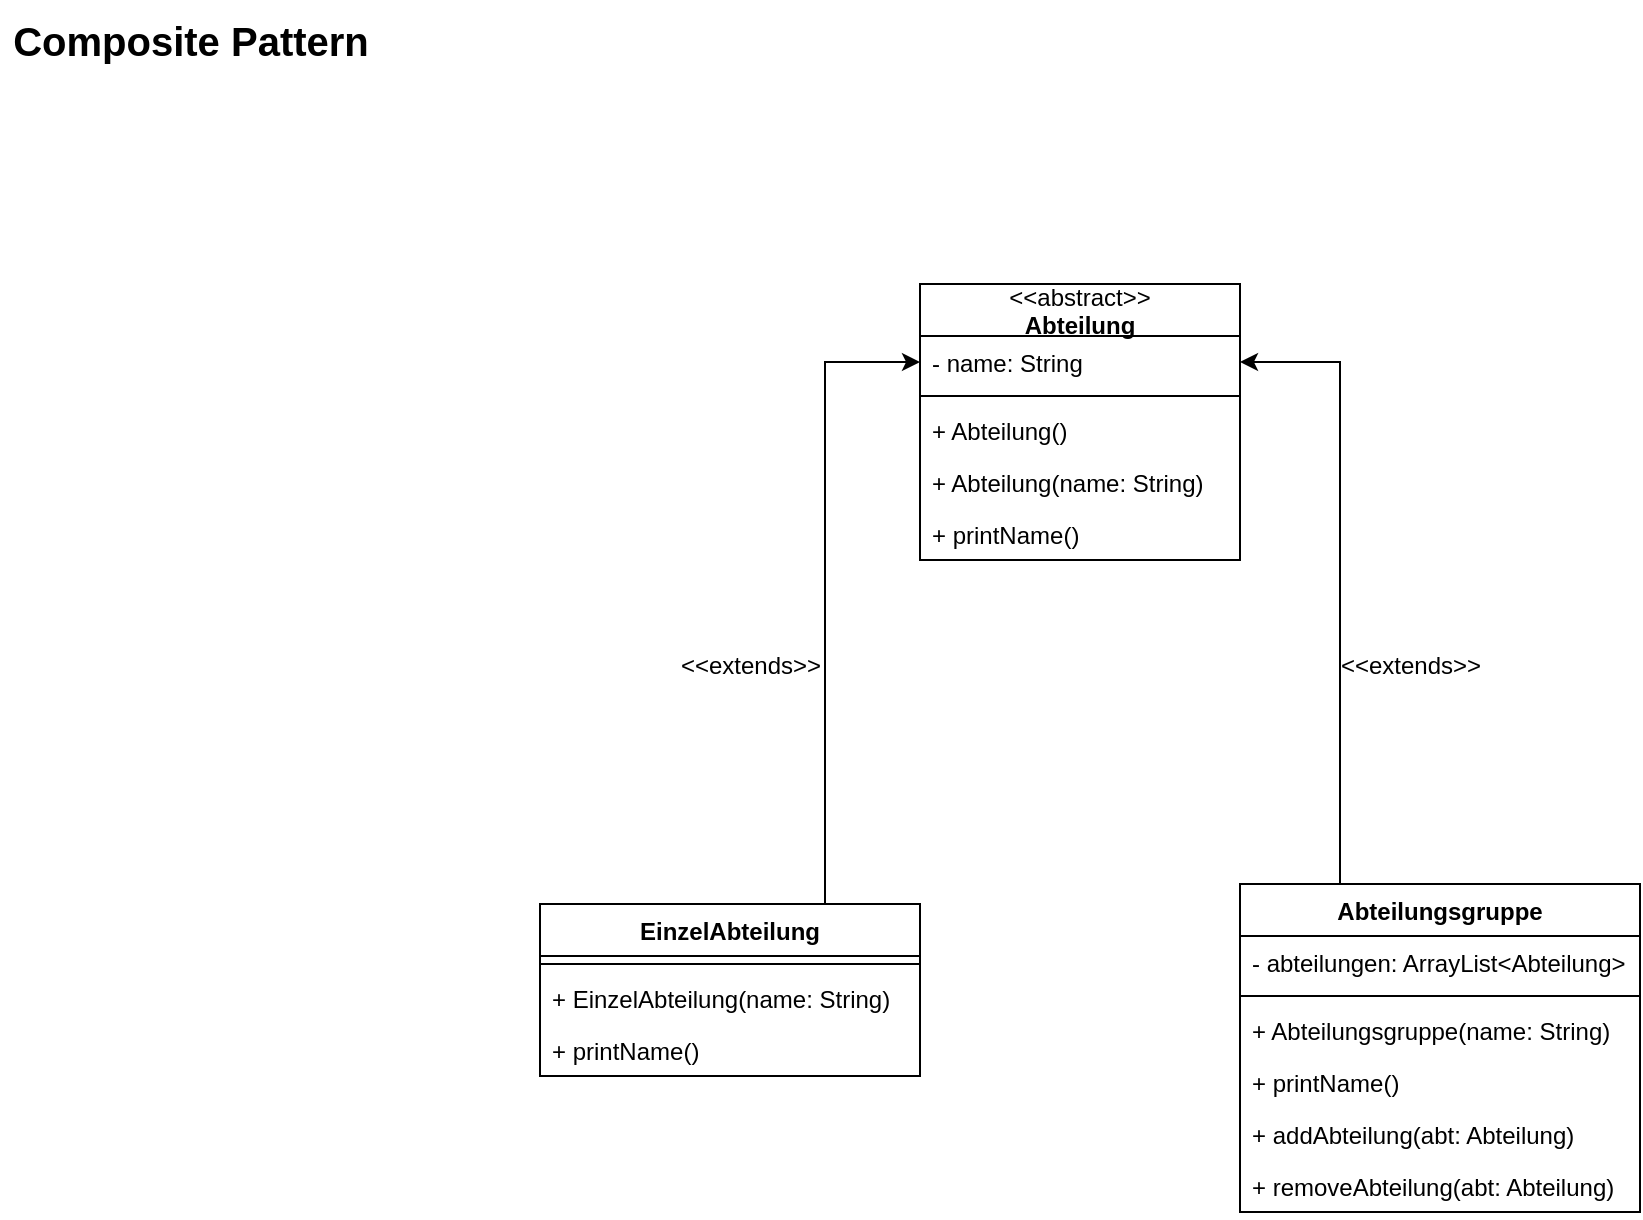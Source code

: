 <mxfile version="24.6.3" type="device">
  <diagram name="Seite-1" id="Gdo5BrBN5qU1cCgBd0hs">
    <mxGraphModel dx="2074" dy="1132" grid="1" gridSize="10" guides="1" tooltips="1" connect="1" arrows="1" fold="1" page="1" pageScale="1" pageWidth="1169" pageHeight="827" math="0" shadow="0">
      <root>
        <mxCell id="0" />
        <mxCell id="1" parent="0" />
        <mxCell id="2E2SBTIZgsDrEefbzJ-N-21" style="edgeStyle=orthogonalEdgeStyle;rounded=0;orthogonalLoop=1;jettySize=auto;html=1;exitX=0.75;exitY=0;exitDx=0;exitDy=0;entryX=0;entryY=0.5;entryDx=0;entryDy=0;" edge="1" parent="1" source="2E2SBTIZgsDrEefbzJ-N-1" target="2E2SBTIZgsDrEefbzJ-N-6">
          <mxGeometry relative="1" as="geometry" />
        </mxCell>
        <mxCell id="2E2SBTIZgsDrEefbzJ-N-1" value="EinzelAbteilung" style="swimlane;fontStyle=1;align=center;verticalAlign=top;childLayout=stackLayout;horizontal=1;startSize=26;horizontalStack=0;resizeParent=1;resizeParentMax=0;resizeLast=0;collapsible=1;marginBottom=0;whiteSpace=wrap;html=1;" vertex="1" parent="1">
          <mxGeometry x="310" y="492" width="190" height="86" as="geometry" />
        </mxCell>
        <mxCell id="2E2SBTIZgsDrEefbzJ-N-3" value="" style="line;strokeWidth=1;fillColor=none;align=left;verticalAlign=middle;spacingTop=-1;spacingLeft=3;spacingRight=3;rotatable=0;labelPosition=right;points=[];portConstraint=eastwest;strokeColor=inherit;" vertex="1" parent="2E2SBTIZgsDrEefbzJ-N-1">
          <mxGeometry y="26" width="190" height="8" as="geometry" />
        </mxCell>
        <mxCell id="2E2SBTIZgsDrEefbzJ-N-19" value="+ EinzelAbteilung(name: String)" style="text;strokeColor=none;fillColor=none;align=left;verticalAlign=top;spacingLeft=4;spacingRight=4;overflow=hidden;rotatable=0;points=[[0,0.5],[1,0.5]];portConstraint=eastwest;whiteSpace=wrap;html=1;" vertex="1" parent="2E2SBTIZgsDrEefbzJ-N-1">
          <mxGeometry y="34" width="190" height="26" as="geometry" />
        </mxCell>
        <mxCell id="2E2SBTIZgsDrEefbzJ-N-18" value="+ printName()" style="text;strokeColor=none;fillColor=none;align=left;verticalAlign=top;spacingLeft=4;spacingRight=4;overflow=hidden;rotatable=0;points=[[0,0.5],[1,0.5]];portConstraint=eastwest;whiteSpace=wrap;html=1;" vertex="1" parent="2E2SBTIZgsDrEefbzJ-N-1">
          <mxGeometry y="60" width="190" height="26" as="geometry" />
        </mxCell>
        <mxCell id="2E2SBTIZgsDrEefbzJ-N-5" value="&lt;div style=&quot;margin-top: -7px;&quot;&gt;&lt;span style=&quot;font-weight: normal;&quot;&gt;&amp;lt;&amp;lt;abstract&amp;gt;&amp;gt;&lt;/span&gt;&lt;/div&gt;Abteilung" style="swimlane;fontStyle=1;align=center;verticalAlign=top;childLayout=stackLayout;horizontal=1;startSize=26;horizontalStack=0;resizeParent=1;resizeParentMax=0;resizeLast=0;collapsible=1;marginBottom=0;whiteSpace=wrap;html=1;" vertex="1" parent="1">
          <mxGeometry x="500" y="182" width="160" height="138" as="geometry" />
        </mxCell>
        <mxCell id="2E2SBTIZgsDrEefbzJ-N-6" value="- name: String" style="text;strokeColor=none;fillColor=none;align=left;verticalAlign=top;spacingLeft=4;spacingRight=4;overflow=hidden;rotatable=0;points=[[0,0.5],[1,0.5]];portConstraint=eastwest;whiteSpace=wrap;html=1;" vertex="1" parent="2E2SBTIZgsDrEefbzJ-N-5">
          <mxGeometry y="26" width="160" height="26" as="geometry" />
        </mxCell>
        <mxCell id="2E2SBTIZgsDrEefbzJ-N-7" value="" style="line;strokeWidth=1;fillColor=none;align=left;verticalAlign=middle;spacingTop=-1;spacingLeft=3;spacingRight=3;rotatable=0;labelPosition=right;points=[];portConstraint=eastwest;strokeColor=inherit;" vertex="1" parent="2E2SBTIZgsDrEefbzJ-N-5">
          <mxGeometry y="52" width="160" height="8" as="geometry" />
        </mxCell>
        <mxCell id="2E2SBTIZgsDrEefbzJ-N-16" value="+ Abteilung()" style="text;strokeColor=none;fillColor=none;align=left;verticalAlign=top;spacingLeft=4;spacingRight=4;overflow=hidden;rotatable=0;points=[[0,0.5],[1,0.5]];portConstraint=eastwest;whiteSpace=wrap;html=1;" vertex="1" parent="2E2SBTIZgsDrEefbzJ-N-5">
          <mxGeometry y="60" width="160" height="26" as="geometry" />
        </mxCell>
        <mxCell id="2E2SBTIZgsDrEefbzJ-N-17" value="+ Abteilung(name: String)" style="text;strokeColor=none;fillColor=none;align=left;verticalAlign=top;spacingLeft=4;spacingRight=4;overflow=hidden;rotatable=0;points=[[0,0.5],[1,0.5]];portConstraint=eastwest;whiteSpace=wrap;html=1;" vertex="1" parent="2E2SBTIZgsDrEefbzJ-N-5">
          <mxGeometry y="86" width="160" height="26" as="geometry" />
        </mxCell>
        <mxCell id="2E2SBTIZgsDrEefbzJ-N-8" value="+ printName()" style="text;strokeColor=none;fillColor=none;align=left;verticalAlign=top;spacingLeft=4;spacingRight=4;overflow=hidden;rotatable=0;points=[[0,0.5],[1,0.5]];portConstraint=eastwest;whiteSpace=wrap;html=1;" vertex="1" parent="2E2SBTIZgsDrEefbzJ-N-5">
          <mxGeometry y="112" width="160" height="26" as="geometry" />
        </mxCell>
        <mxCell id="2E2SBTIZgsDrEefbzJ-N-20" style="edgeStyle=orthogonalEdgeStyle;rounded=0;orthogonalLoop=1;jettySize=auto;html=1;exitX=0.25;exitY=0;exitDx=0;exitDy=0;entryX=1;entryY=0.5;entryDx=0;entryDy=0;" edge="1" parent="1" source="2E2SBTIZgsDrEefbzJ-N-9" target="2E2SBTIZgsDrEefbzJ-N-6">
          <mxGeometry relative="1" as="geometry" />
        </mxCell>
        <mxCell id="2E2SBTIZgsDrEefbzJ-N-9" value="Abteilungsgruppe" style="swimlane;fontStyle=1;align=center;verticalAlign=top;childLayout=stackLayout;horizontal=1;startSize=26;horizontalStack=0;resizeParent=1;resizeParentMax=0;resizeLast=0;collapsible=1;marginBottom=0;whiteSpace=wrap;html=1;" vertex="1" parent="1">
          <mxGeometry x="660" y="482" width="200" height="164" as="geometry" />
        </mxCell>
        <mxCell id="2E2SBTIZgsDrEefbzJ-N-10" value="- abteilungen: ArrayList&amp;lt;Abteilung&amp;gt;" style="text;strokeColor=none;fillColor=none;align=left;verticalAlign=top;spacingLeft=4;spacingRight=4;overflow=hidden;rotatable=0;points=[[0,0.5],[1,0.5]];portConstraint=eastwest;whiteSpace=wrap;html=1;" vertex="1" parent="2E2SBTIZgsDrEefbzJ-N-9">
          <mxGeometry y="26" width="200" height="26" as="geometry" />
        </mxCell>
        <mxCell id="2E2SBTIZgsDrEefbzJ-N-11" value="" style="line;strokeWidth=1;fillColor=none;align=left;verticalAlign=middle;spacingTop=-1;spacingLeft=3;spacingRight=3;rotatable=0;labelPosition=right;points=[];portConstraint=eastwest;strokeColor=inherit;" vertex="1" parent="2E2SBTIZgsDrEefbzJ-N-9">
          <mxGeometry y="52" width="200" height="8" as="geometry" />
        </mxCell>
        <mxCell id="2E2SBTIZgsDrEefbzJ-N-13" value="+ Abteilungsgruppe(name: String)" style="text;strokeColor=none;fillColor=none;align=left;verticalAlign=top;spacingLeft=4;spacingRight=4;overflow=hidden;rotatable=0;points=[[0,0.5],[1,0.5]];portConstraint=eastwest;whiteSpace=wrap;html=1;" vertex="1" parent="2E2SBTIZgsDrEefbzJ-N-9">
          <mxGeometry y="60" width="200" height="26" as="geometry" />
        </mxCell>
        <mxCell id="2E2SBTIZgsDrEefbzJ-N-12" value="+ printName()" style="text;strokeColor=none;fillColor=none;align=left;verticalAlign=top;spacingLeft=4;spacingRight=4;overflow=hidden;rotatable=0;points=[[0,0.5],[1,0.5]];portConstraint=eastwest;whiteSpace=wrap;html=1;" vertex="1" parent="2E2SBTIZgsDrEefbzJ-N-9">
          <mxGeometry y="86" width="200" height="26" as="geometry" />
        </mxCell>
        <mxCell id="2E2SBTIZgsDrEefbzJ-N-14" value="+ addAbteilung(abt: Abteilung)" style="text;strokeColor=none;fillColor=none;align=left;verticalAlign=top;spacingLeft=4;spacingRight=4;overflow=hidden;rotatable=0;points=[[0,0.5],[1,0.5]];portConstraint=eastwest;whiteSpace=wrap;html=1;" vertex="1" parent="2E2SBTIZgsDrEefbzJ-N-9">
          <mxGeometry y="112" width="200" height="26" as="geometry" />
        </mxCell>
        <mxCell id="2E2SBTIZgsDrEefbzJ-N-15" value="+ removeAbteilung(abt: Abteilung)" style="text;strokeColor=none;fillColor=none;align=left;verticalAlign=top;spacingLeft=4;spacingRight=4;overflow=hidden;rotatable=0;points=[[0,0.5],[1,0.5]];portConstraint=eastwest;whiteSpace=wrap;html=1;" vertex="1" parent="2E2SBTIZgsDrEefbzJ-N-9">
          <mxGeometry y="138" width="200" height="26" as="geometry" />
        </mxCell>
        <mxCell id="2E2SBTIZgsDrEefbzJ-N-22" value="&amp;lt;&amp;lt;extends&amp;gt;&amp;gt;" style="text;html=1;align=center;verticalAlign=middle;resizable=0;points=[];autosize=1;strokeColor=none;fillColor=none;" vertex="1" parent="1">
          <mxGeometry x="700" y="358" width="90" height="30" as="geometry" />
        </mxCell>
        <mxCell id="2E2SBTIZgsDrEefbzJ-N-23" value="&amp;lt;&amp;lt;extends&amp;gt;&amp;gt;" style="text;html=1;align=center;verticalAlign=middle;resizable=0;points=[];autosize=1;strokeColor=none;fillColor=none;" vertex="1" parent="1">
          <mxGeometry x="370" y="358" width="90" height="30" as="geometry" />
        </mxCell>
        <mxCell id="2E2SBTIZgsDrEefbzJ-N-24" value="Composite Pattern" style="text;html=1;align=center;verticalAlign=middle;resizable=0;points=[];autosize=1;strokeColor=none;fillColor=none;fontSize=20;fontStyle=1" vertex="1" parent="1">
          <mxGeometry x="40" y="40" width="190" height="40" as="geometry" />
        </mxCell>
      </root>
    </mxGraphModel>
  </diagram>
</mxfile>
